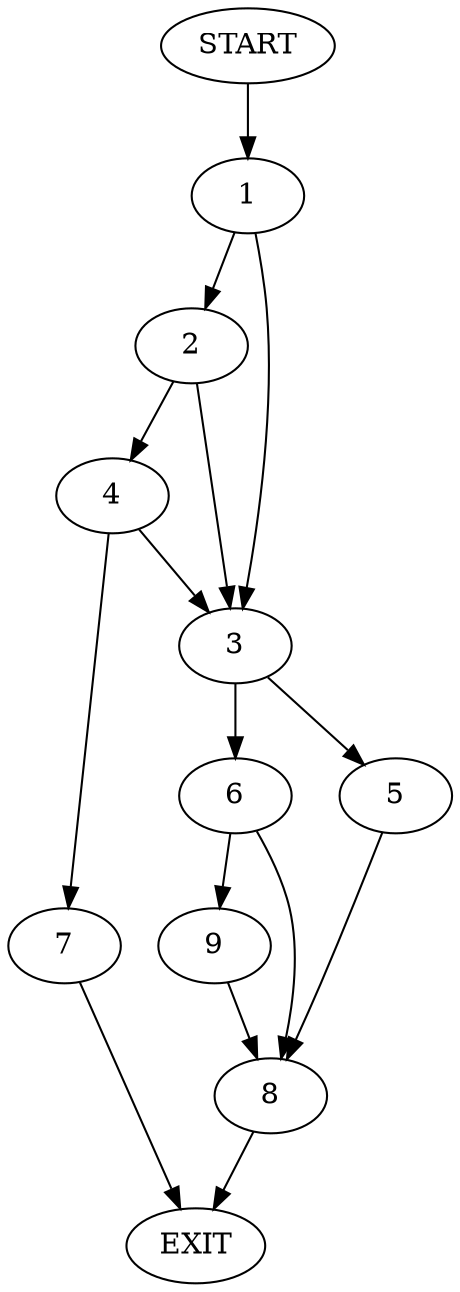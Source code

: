 digraph {
0 [label="START"]
10 [label="EXIT"]
0 -> 1
1 -> 2
1 -> 3
2 -> 3
2 -> 4
3 -> 5
3 -> 6
4 -> 3
4 -> 7
7 -> 10
5 -> 8
6 -> 8
6 -> 9
8 -> 10
9 -> 8
}

